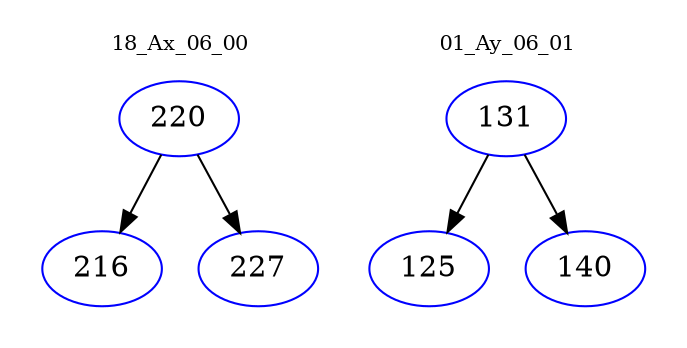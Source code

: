 digraph{
subgraph cluster_0 {
color = white
label = "18_Ax_06_00";
fontsize=10;
T0_220 [label="220", color="blue"]
T0_220 -> T0_216 [color="black"]
T0_216 [label="216", color="blue"]
T0_220 -> T0_227 [color="black"]
T0_227 [label="227", color="blue"]
}
subgraph cluster_1 {
color = white
label = "01_Ay_06_01";
fontsize=10;
T1_131 [label="131", color="blue"]
T1_131 -> T1_125 [color="black"]
T1_125 [label="125", color="blue"]
T1_131 -> T1_140 [color="black"]
T1_140 [label="140", color="blue"]
}
}
